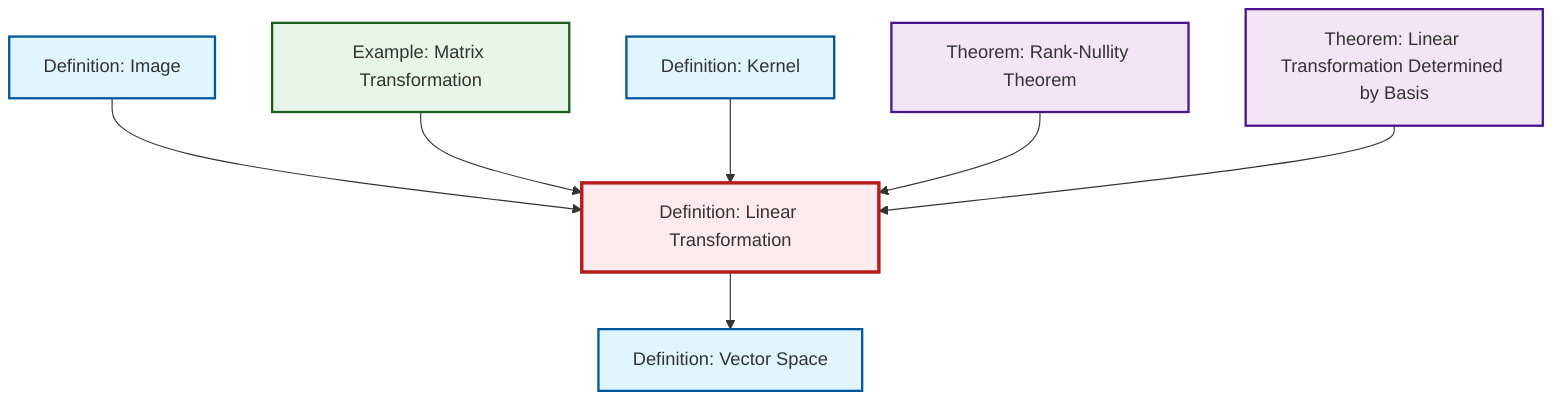 graph TD
    classDef definition fill:#e1f5fe,stroke:#01579b,stroke-width:2px
    classDef theorem fill:#f3e5f5,stroke:#4a148c,stroke-width:2px
    classDef axiom fill:#fff3e0,stroke:#e65100,stroke-width:2px
    classDef example fill:#e8f5e9,stroke:#1b5e20,stroke-width:2px
    classDef current fill:#ffebee,stroke:#b71c1c,stroke-width:3px
    def-image["Definition: Image"]:::definition
    def-linear-transformation["Definition: Linear Transformation"]:::definition
    def-kernel["Definition: Kernel"]:::definition
    def-vector-space["Definition: Vector Space"]:::definition
    thm-rank-nullity["Theorem: Rank-Nullity Theorem"]:::theorem
    thm-linear-transformation-basis["Theorem: Linear Transformation Determined by Basis"]:::theorem
    ex-matrix-transformation["Example: Matrix Transformation"]:::example
    def-image --> def-linear-transformation
    ex-matrix-transformation --> def-linear-transformation
    def-kernel --> def-linear-transformation
    thm-rank-nullity --> def-linear-transformation
    thm-linear-transformation-basis --> def-linear-transformation
    def-linear-transformation --> def-vector-space
    class def-linear-transformation current
